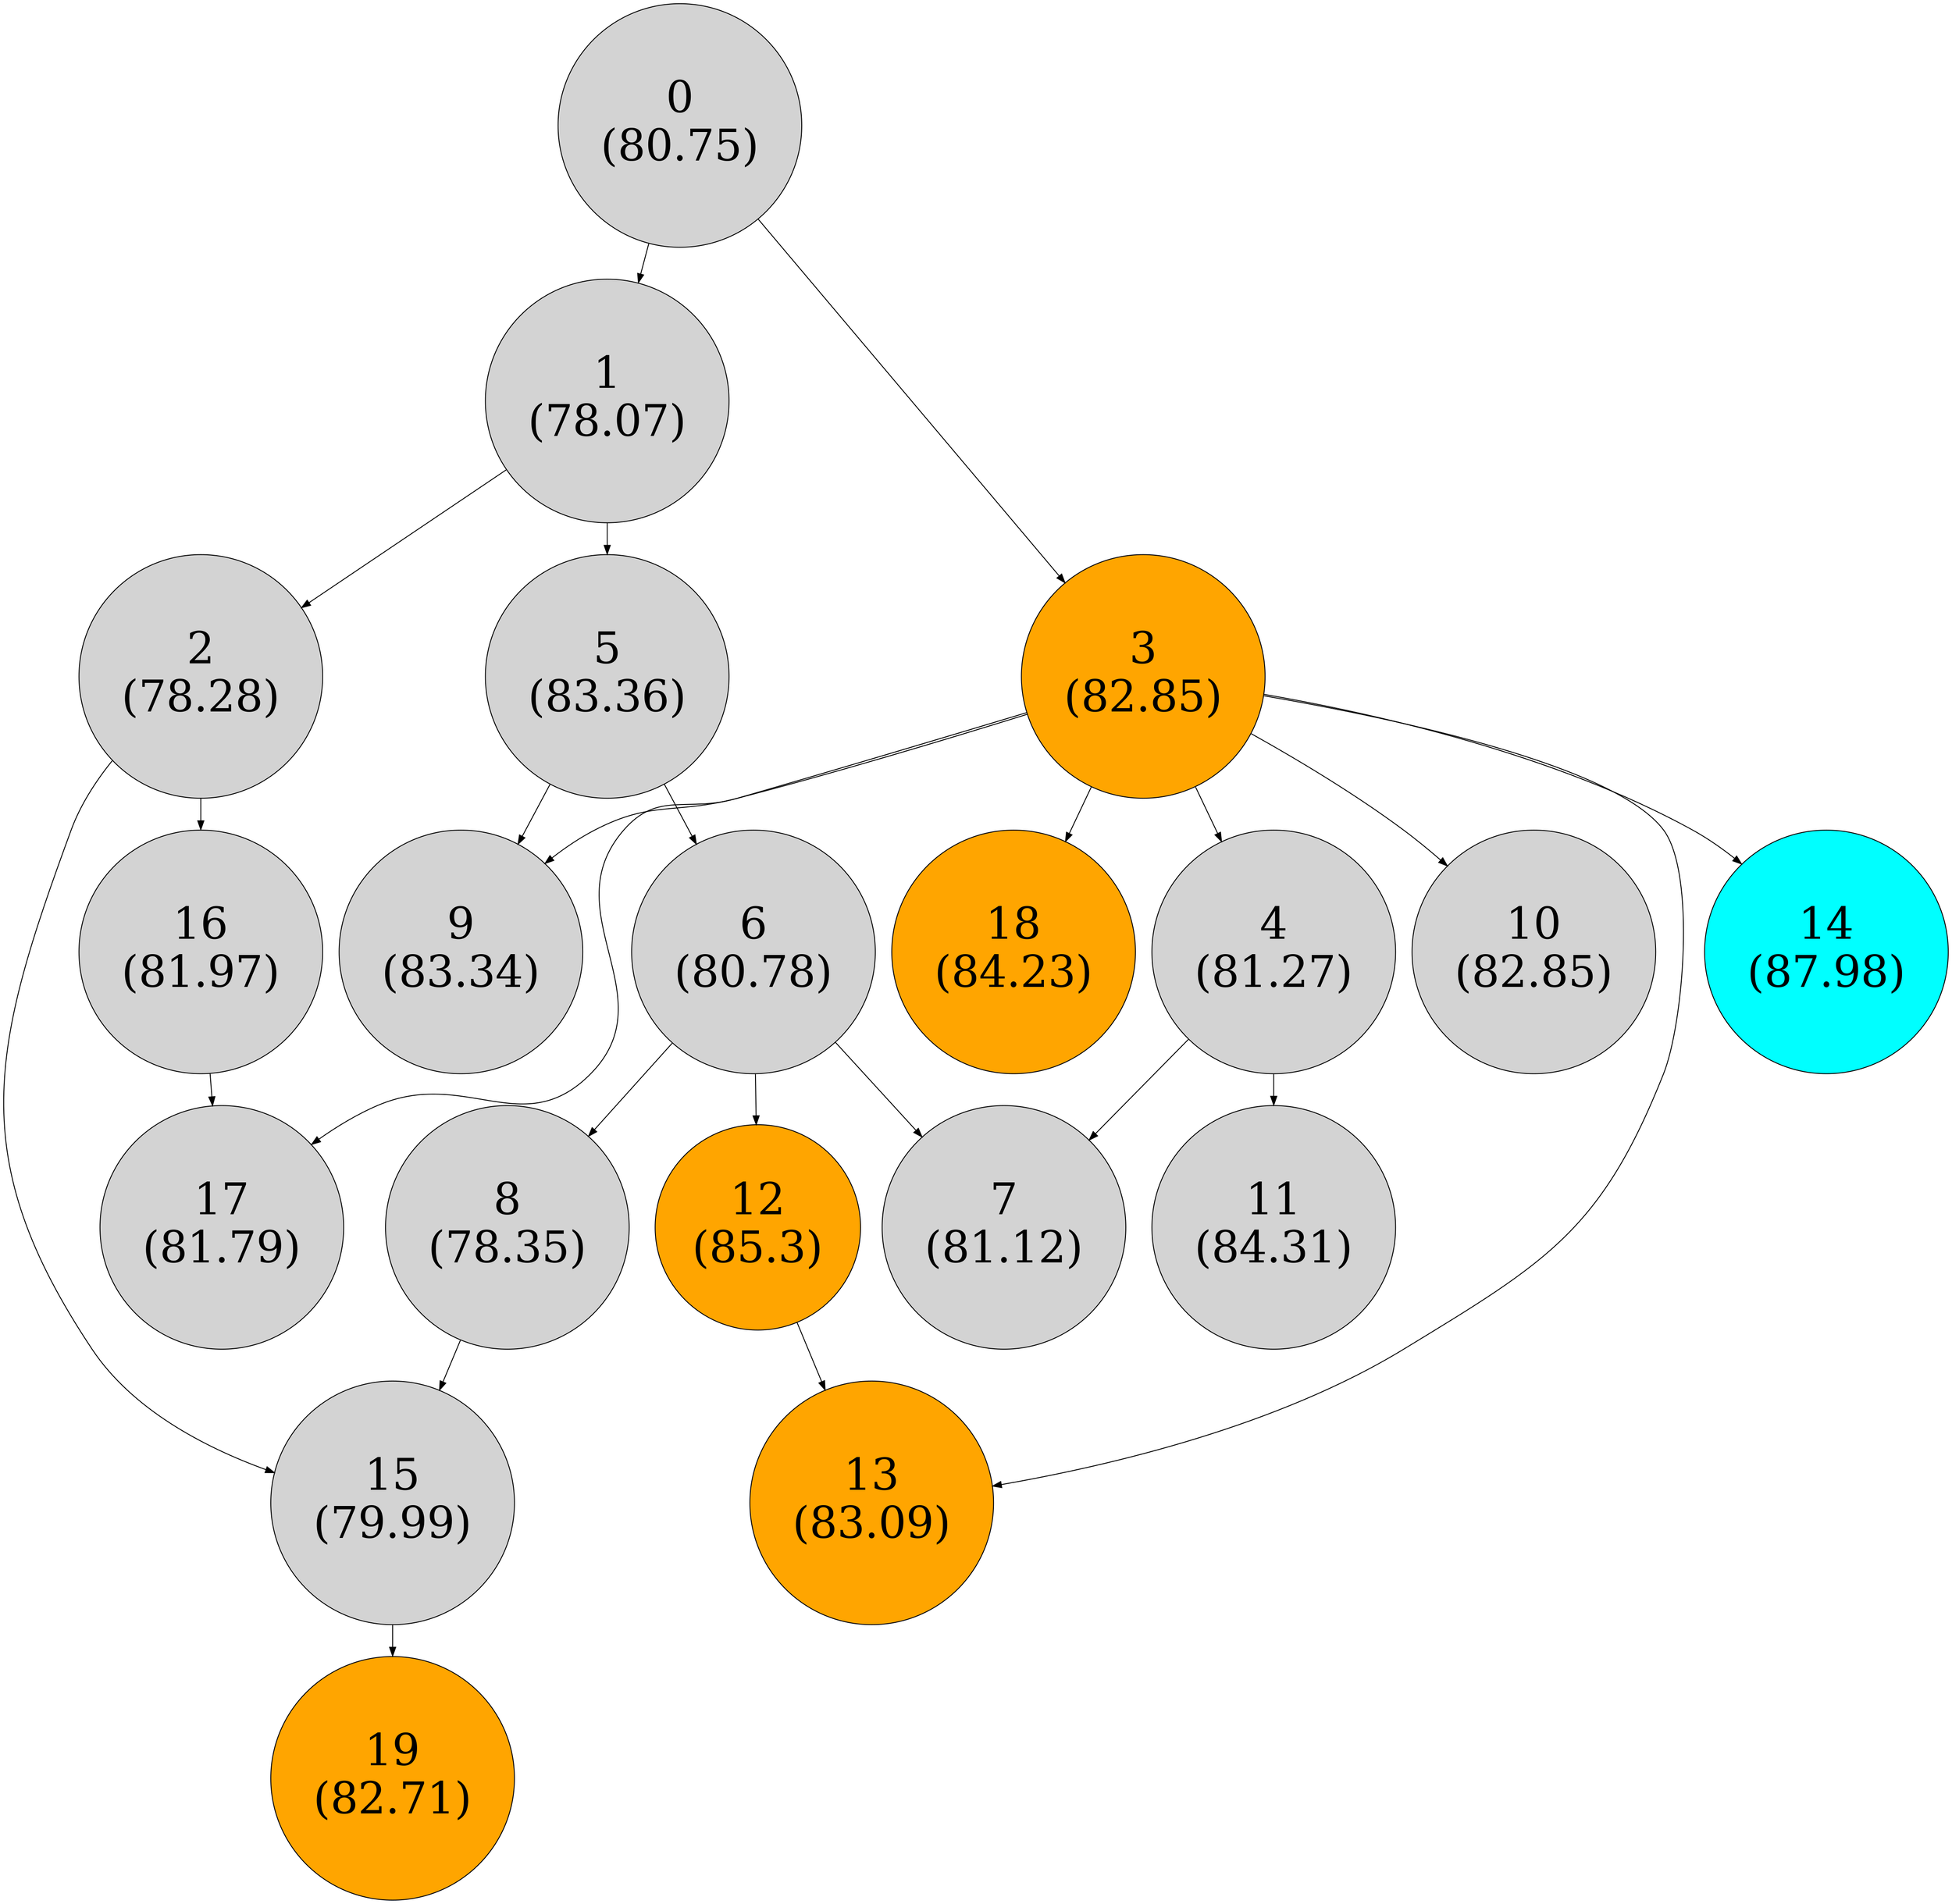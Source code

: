 digraph G {
    node [style=filled, shape=circle, fontsize=50];
    0 [label="0\n(80.75)"];
    1 [label="1\n(78.07)"];
    2 [label="2\n(78.28)"];
    3 [label="3\n(82.85)", fillcolor=orange, fontcolor=black];
    4 [label="4\n(81.27)"];
    5 [label="5\n(83.36)"];
    6 [label="6\n(80.78)"];
    7 [label="7\n(81.12)"];
    8 [label="8\n(78.35)"];
    9 [label="9\n(83.34)"];
    10 [label="10\n(82.85)"];
    11 [label="11\n(84.31)"];
    12 [label="12\n(85.3)", fillcolor=orange, fontcolor=black];
    13 [label="13\n(83.09)", fillcolor=orange, fontcolor=black];
    14 [label="14\n(87.98)", fillcolor=cyan, fontcolor=black];
    15 [label="15\n(79.99)"];
    16 [label="16\n(81.97)"];
    17 [label="17\n(81.79)"];
    18 [label="18\n(84.23)", fillcolor=orange, fontcolor=black];
    19 [label="19\n(82.71)", fillcolor=orange, fontcolor=black];
    0 -> 1;
    1 -> 2;
    0 -> 3;
    3 -> 4;
    1 -> 5;
    5 -> 6;
    4 -> 7;
    6 -> 7;
    6 -> 8;
    3 -> 9;
    5 -> 9;
    3 -> 10;
    4 -> 11;
    6 -> 12;
    3 -> 13;
    12 -> 13;
    3 -> 14;
    2 -> 15;
    8 -> 15;
    2 -> 16;
    3 -> 17;
    16 -> 17;
    3 -> 18;
    15 -> 19;
}